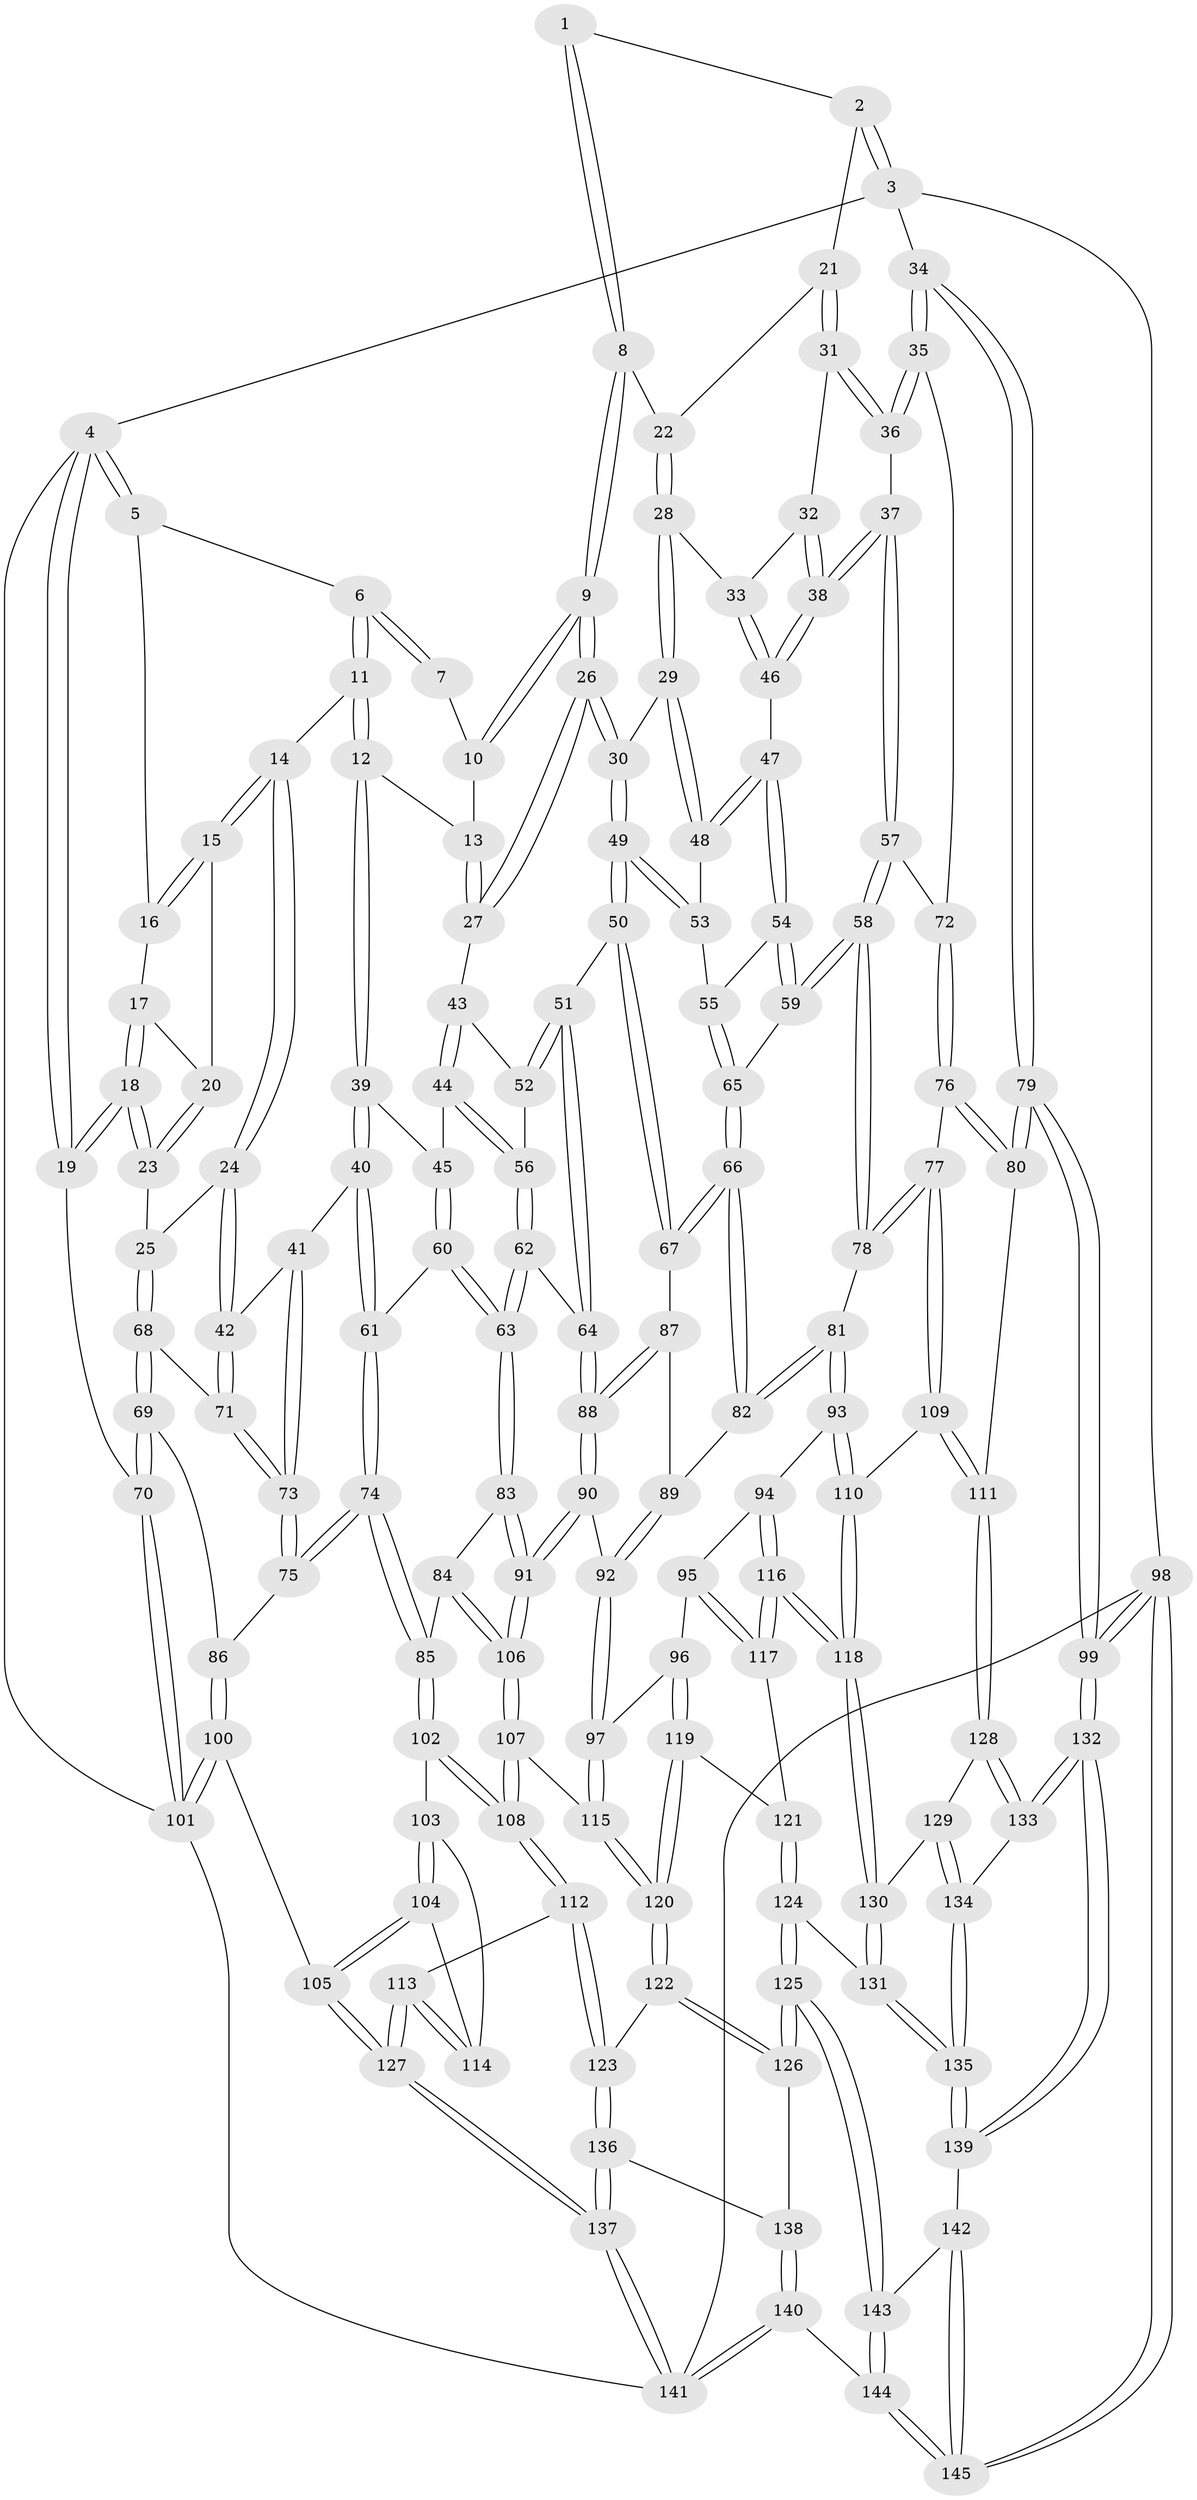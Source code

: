 // coarse degree distribution, {3: 0.05555555555555555, 4: 0.5333333333333333, 5: 0.3111111111111111, 6: 0.08888888888888889, 7: 0.011111111111111112}
// Generated by graph-tools (version 1.1) at 2025/24/03/03/25 07:24:35]
// undirected, 145 vertices, 359 edges
graph export_dot {
graph [start="1"]
  node [color=gray90,style=filled];
  1 [pos="+0.7265378624055928+0"];
  2 [pos="+1+0"];
  3 [pos="+1+0"];
  4 [pos="+0+0"];
  5 [pos="+0+0"];
  6 [pos="+0.26351050619117733+0"];
  7 [pos="+0.5111144002072365+0"];
  8 [pos="+0.7088071312290851+0.052355381345410595"];
  9 [pos="+0.5523468179056232+0.11194132924404494"];
  10 [pos="+0.5103763009261081+0"];
  11 [pos="+0.25499483500303166+0.05121762977447688"];
  12 [pos="+0.25570892752317753+0.051895510455880985"];
  13 [pos="+0.41515793792784306+0.08453457681550422"];
  14 [pos="+0.24860103203029638+0.055091409684449644"];
  15 [pos="+0.1219862777883924+0.056728548547637855"];
  16 [pos="+0.07926430165044619+0.012075099437265464"];
  17 [pos="+0.03973761238641592+0.06397417651709715"];
  18 [pos="+0+0.13453937966878446"];
  19 [pos="+0+0.13443606246163314"];
  20 [pos="+0.1111856681324746+0.06138022762562906"];
  21 [pos="+0.8495681210793551+0.100901737852076"];
  22 [pos="+0.7284002866227521+0.0768939012497834"];
  23 [pos="+0.03218917255059394+0.1952866890121192"];
  24 [pos="+0.11980524832748689+0.21230607561940826"];
  25 [pos="+0.07886525188141909+0.21191056734566993"];
  26 [pos="+0.5385170175647964+0.1357037051654981"];
  27 [pos="+0.4902240027444442+0.14266968372781066"];
  28 [pos="+0.7220969739342159+0.16142253078363114"];
  29 [pos="+0.714413642455516+0.17057034277740435"];
  30 [pos="+0.5599350799013368+0.16890611096099423"];
  31 [pos="+0.85617573152973+0.11303001986609372"];
  32 [pos="+0.7864560480364966+0.18297350252961372"];
  33 [pos="+0.7454954399109421+0.1759394829872844"];
  34 [pos="+1+0.14695679215879517"];
  35 [pos="+1+0.18407128698695208"];
  36 [pos="+0.9019897402557121+0.16489299652899217"];
  37 [pos="+0.841530794109345+0.2512725356655089"];
  38 [pos="+0.8328103620890189+0.2485009018826"];
  39 [pos="+0.30786952495069064+0.1897041150811092"];
  40 [pos="+0.22077761393293305+0.2862733575793556"];
  41 [pos="+0.2200450294152994+0.2861484646039347"];
  42 [pos="+0.12613299433154818+0.21954217039065052"];
  43 [pos="+0.4821263946896249+0.15197423857878645"];
  44 [pos="+0.4019786492253219+0.21676016868016826"];
  45 [pos="+0.35473353549965136+0.22093013209346296"];
  46 [pos="+0.7773468210617507+0.2488794226438474"];
  47 [pos="+0.7746910374036833+0.2500923009637368"];
  48 [pos="+0.6973671014238884+0.22308439575849023"];
  49 [pos="+0.594645178787483+0.2641268801729085"];
  50 [pos="+0.5841176274293595+0.34140458236814664"];
  51 [pos="+0.5662933586862542+0.34764086388973825"];
  52 [pos="+0.482127711520775+0.26221350982573144"];
  53 [pos="+0.6940816160308604+0.22705231013543203"];
  54 [pos="+0.7686845240380524+0.25760583815311183"];
  55 [pos="+0.7197321648286821+0.2816909045905269"];
  56 [pos="+0.43102161739296596+0.27170933678710296"];
  57 [pos="+0.8588068572174944+0.3189174877061693"];
  58 [pos="+0.8115740236262524+0.3914053422675474"];
  59 [pos="+0.7513690135496787+0.37030552472116895"];
  60 [pos="+0.3350145143398558+0.36271057602110374"];
  61 [pos="+0.2902858954410585+0.36564381321168765"];
  62 [pos="+0.44599399010355545+0.41052899506728535"];
  63 [pos="+0.43708838281702506+0.41403338058543543"];
  64 [pos="+0.4560674288286325+0.4096656408034041"];
  65 [pos="+0.7068320567404366+0.36290512593878915"];
  66 [pos="+0.6546896344926353+0.3726918338894857"];
  67 [pos="+0.5929239914694945+0.34678023591383167"];
  68 [pos="+0.0615083140464099+0.3578930796632056"];
  69 [pos="+0+0.3757821231633481"];
  70 [pos="+0+0.3656684539475829"];
  71 [pos="+0.12349173041207495+0.3876012550924486"];
  72 [pos="+0.9418509052037588+0.3177292442275902"];
  73 [pos="+0.12709284809000984+0.39102639562321434"];
  74 [pos="+0.18780679785815912+0.4876769769138972"];
  75 [pos="+0.16037989409253237+0.48055254472899467"];
  76 [pos="+0.989182748113491+0.5039123971693447"];
  77 [pos="+0.944781845296664+0.5082449024315808"];
  78 [pos="+0.8423375506531363+0.4787917253166221"];
  79 [pos="+1+0.5419522683375159"];
  80 [pos="+1+0.5399683473971264"];
  81 [pos="+0.7812431438468829+0.5317084808622177"];
  82 [pos="+0.6692804038659053+0.4766871087612831"];
  83 [pos="+0.4048111875997513+0.4870829950232072"];
  84 [pos="+0.21483079510843409+0.5030203887573795"];
  85 [pos="+0.20024661468272972+0.5023420784443527"];
  86 [pos="+0.11912085824902642+0.49861067912792845"];
  87 [pos="+0.5927879318918862+0.4150486512045004"];
  88 [pos="+0.5728956088687412+0.5468337312041127"];
  89 [pos="+0.6154723297394105+0.5302420559988578"];
  90 [pos="+0.5790790451174741+0.5563235168716498"];
  91 [pos="+0.4040938950171258+0.5794259511155144"];
  92 [pos="+0.5891762357998405+0.5636594091902493"];
  93 [pos="+0.7714290293303232+0.5574344135628598"];
  94 [pos="+0.7150713623406206+0.5926530747821742"];
  95 [pos="+0.6044707768112911+0.5733343191163537"];
  96 [pos="+0.5923433124538969+0.5686149977120115"];
  97 [pos="+0.5897759233508307+0.5653563507687999"];
  98 [pos="+1+1"];
  99 [pos="+1+1"];
  100 [pos="+0+0.7087975145519803"];
  101 [pos="+0+0.7076660642554037"];
  102 [pos="+0.20596675938389658+0.5245390291377249"];
  103 [pos="+0.1906011703873274+0.6034166080047503"];
  104 [pos="+0.05927921489062895+0.6824450334981139"];
  105 [pos="+0+0.7334191782541717"];
  106 [pos="+0.40112583038105554+0.5878541379442839"];
  107 [pos="+0.3869584990287187+0.6578892677818092"];
  108 [pos="+0.3560588003206113+0.6737395706034802"];
  109 [pos="+0.8650421778977191+0.7001545597617095"];
  110 [pos="+0.8286496958705118+0.6814396413664117"];
  111 [pos="+0.8743741401848076+0.7140540278350451"];
  112 [pos="+0.29752794967613344+0.7396525619099507"];
  113 [pos="+0.2905280950519133+0.7439180283796628"];
  114 [pos="+0.21666248768775007+0.6737790830694944"];
  115 [pos="+0.4453303938655129+0.6838090562329217"];
  116 [pos="+0.6955568063590547+0.7145804776313522"];
  117 [pos="+0.6933737525904774+0.7143772701194642"];
  118 [pos="+0.6985859928045602+0.7168322250641991"];
  119 [pos="+0.5829973988139281+0.7112663844616234"];
  120 [pos="+0.5100960221514438+0.7413256275340924"];
  121 [pos="+0.6219210315904933+0.7218876414249948"];
  122 [pos="+0.5095334901941089+0.7569876747184778"];
  123 [pos="+0.4285764306451015+0.8350468540981809"];
  124 [pos="+0.6252667867255183+0.8813311729684455"];
  125 [pos="+0.5871715412112724+0.896898101636592"];
  126 [pos="+0.5747652003846369+0.8870614577279433"];
  127 [pos="+0.187882947095013+0.894040386311419"];
  128 [pos="+0.8787610962053791+0.7302527411347743"];
  129 [pos="+0.7974893165139849+0.787309060868144"];
  130 [pos="+0.7152467517363528+0.773124202176557"];
  131 [pos="+0.6892751934811462+0.873462537110915"];
  132 [pos="+1+0.8875595958175746"];
  133 [pos="+0.9481602405084717+0.8133469755114413"];
  134 [pos="+0.7965859450247331+0.8490617908506829"];
  135 [pos="+0.7545742068387647+0.9151636644961675"];
  136 [pos="+0.42794174957839176+0.8537206916685299"];
  137 [pos="+0.19607112642618027+0.9162123755777719"];
  138 [pos="+0.44481416759874315+0.890011252351382"];
  139 [pos="+0.7645709502676135+0.9311469795041665"];
  140 [pos="+0.3087721836980216+1"];
  141 [pos="+0.2639689639899498+1"];
  142 [pos="+0.7624746697051057+0.9931828092836651"];
  143 [pos="+0.5735846951522849+0.9693321281960559"];
  144 [pos="+0.49783831595842565+1"];
  145 [pos="+0.7974192362085181+1"];
  1 -- 2;
  1 -- 8;
  1 -- 8;
  2 -- 3;
  2 -- 3;
  2 -- 21;
  3 -- 4;
  3 -- 34;
  3 -- 98;
  4 -- 5;
  4 -- 5;
  4 -- 19;
  4 -- 19;
  4 -- 101;
  5 -- 6;
  5 -- 16;
  6 -- 7;
  6 -- 7;
  6 -- 11;
  6 -- 11;
  7 -- 10;
  8 -- 9;
  8 -- 9;
  8 -- 22;
  9 -- 10;
  9 -- 10;
  9 -- 26;
  9 -- 26;
  10 -- 13;
  11 -- 12;
  11 -- 12;
  11 -- 14;
  12 -- 13;
  12 -- 39;
  12 -- 39;
  13 -- 27;
  13 -- 27;
  14 -- 15;
  14 -- 15;
  14 -- 24;
  14 -- 24;
  15 -- 16;
  15 -- 16;
  15 -- 20;
  16 -- 17;
  17 -- 18;
  17 -- 18;
  17 -- 20;
  18 -- 19;
  18 -- 19;
  18 -- 23;
  18 -- 23;
  19 -- 70;
  20 -- 23;
  20 -- 23;
  21 -- 22;
  21 -- 31;
  21 -- 31;
  22 -- 28;
  22 -- 28;
  23 -- 25;
  24 -- 25;
  24 -- 42;
  24 -- 42;
  25 -- 68;
  25 -- 68;
  26 -- 27;
  26 -- 27;
  26 -- 30;
  26 -- 30;
  27 -- 43;
  28 -- 29;
  28 -- 29;
  28 -- 33;
  29 -- 30;
  29 -- 48;
  29 -- 48;
  30 -- 49;
  30 -- 49;
  31 -- 32;
  31 -- 36;
  31 -- 36;
  32 -- 33;
  32 -- 38;
  32 -- 38;
  33 -- 46;
  33 -- 46;
  34 -- 35;
  34 -- 35;
  34 -- 79;
  34 -- 79;
  35 -- 36;
  35 -- 36;
  35 -- 72;
  36 -- 37;
  37 -- 38;
  37 -- 38;
  37 -- 57;
  37 -- 57;
  38 -- 46;
  38 -- 46;
  39 -- 40;
  39 -- 40;
  39 -- 45;
  40 -- 41;
  40 -- 61;
  40 -- 61;
  41 -- 42;
  41 -- 73;
  41 -- 73;
  42 -- 71;
  42 -- 71;
  43 -- 44;
  43 -- 44;
  43 -- 52;
  44 -- 45;
  44 -- 56;
  44 -- 56;
  45 -- 60;
  45 -- 60;
  46 -- 47;
  47 -- 48;
  47 -- 48;
  47 -- 54;
  47 -- 54;
  48 -- 53;
  49 -- 50;
  49 -- 50;
  49 -- 53;
  49 -- 53;
  50 -- 51;
  50 -- 67;
  50 -- 67;
  51 -- 52;
  51 -- 52;
  51 -- 64;
  51 -- 64;
  52 -- 56;
  53 -- 55;
  54 -- 55;
  54 -- 59;
  54 -- 59;
  55 -- 65;
  55 -- 65;
  56 -- 62;
  56 -- 62;
  57 -- 58;
  57 -- 58;
  57 -- 72;
  58 -- 59;
  58 -- 59;
  58 -- 78;
  58 -- 78;
  59 -- 65;
  60 -- 61;
  60 -- 63;
  60 -- 63;
  61 -- 74;
  61 -- 74;
  62 -- 63;
  62 -- 63;
  62 -- 64;
  63 -- 83;
  63 -- 83;
  64 -- 88;
  64 -- 88;
  65 -- 66;
  65 -- 66;
  66 -- 67;
  66 -- 67;
  66 -- 82;
  66 -- 82;
  67 -- 87;
  68 -- 69;
  68 -- 69;
  68 -- 71;
  69 -- 70;
  69 -- 70;
  69 -- 86;
  70 -- 101;
  70 -- 101;
  71 -- 73;
  71 -- 73;
  72 -- 76;
  72 -- 76;
  73 -- 75;
  73 -- 75;
  74 -- 75;
  74 -- 75;
  74 -- 85;
  74 -- 85;
  75 -- 86;
  76 -- 77;
  76 -- 80;
  76 -- 80;
  77 -- 78;
  77 -- 78;
  77 -- 109;
  77 -- 109;
  78 -- 81;
  79 -- 80;
  79 -- 80;
  79 -- 99;
  79 -- 99;
  80 -- 111;
  81 -- 82;
  81 -- 82;
  81 -- 93;
  81 -- 93;
  82 -- 89;
  83 -- 84;
  83 -- 91;
  83 -- 91;
  84 -- 85;
  84 -- 106;
  84 -- 106;
  85 -- 102;
  85 -- 102;
  86 -- 100;
  86 -- 100;
  87 -- 88;
  87 -- 88;
  87 -- 89;
  88 -- 90;
  88 -- 90;
  89 -- 92;
  89 -- 92;
  90 -- 91;
  90 -- 91;
  90 -- 92;
  91 -- 106;
  91 -- 106;
  92 -- 97;
  92 -- 97;
  93 -- 94;
  93 -- 110;
  93 -- 110;
  94 -- 95;
  94 -- 116;
  94 -- 116;
  95 -- 96;
  95 -- 117;
  95 -- 117;
  96 -- 97;
  96 -- 119;
  96 -- 119;
  97 -- 115;
  97 -- 115;
  98 -- 99;
  98 -- 99;
  98 -- 145;
  98 -- 145;
  98 -- 141;
  99 -- 132;
  99 -- 132;
  100 -- 101;
  100 -- 101;
  100 -- 105;
  101 -- 141;
  102 -- 103;
  102 -- 108;
  102 -- 108;
  103 -- 104;
  103 -- 104;
  103 -- 114;
  104 -- 105;
  104 -- 105;
  104 -- 114;
  105 -- 127;
  105 -- 127;
  106 -- 107;
  106 -- 107;
  107 -- 108;
  107 -- 108;
  107 -- 115;
  108 -- 112;
  108 -- 112;
  109 -- 110;
  109 -- 111;
  109 -- 111;
  110 -- 118;
  110 -- 118;
  111 -- 128;
  111 -- 128;
  112 -- 113;
  112 -- 123;
  112 -- 123;
  113 -- 114;
  113 -- 114;
  113 -- 127;
  113 -- 127;
  115 -- 120;
  115 -- 120;
  116 -- 117;
  116 -- 117;
  116 -- 118;
  116 -- 118;
  117 -- 121;
  118 -- 130;
  118 -- 130;
  119 -- 120;
  119 -- 120;
  119 -- 121;
  120 -- 122;
  120 -- 122;
  121 -- 124;
  121 -- 124;
  122 -- 123;
  122 -- 126;
  122 -- 126;
  123 -- 136;
  123 -- 136;
  124 -- 125;
  124 -- 125;
  124 -- 131;
  125 -- 126;
  125 -- 126;
  125 -- 143;
  125 -- 143;
  126 -- 138;
  127 -- 137;
  127 -- 137;
  128 -- 129;
  128 -- 133;
  128 -- 133;
  129 -- 130;
  129 -- 134;
  129 -- 134;
  130 -- 131;
  130 -- 131;
  131 -- 135;
  131 -- 135;
  132 -- 133;
  132 -- 133;
  132 -- 139;
  132 -- 139;
  133 -- 134;
  134 -- 135;
  134 -- 135;
  135 -- 139;
  135 -- 139;
  136 -- 137;
  136 -- 137;
  136 -- 138;
  137 -- 141;
  137 -- 141;
  138 -- 140;
  138 -- 140;
  139 -- 142;
  140 -- 141;
  140 -- 141;
  140 -- 144;
  142 -- 143;
  142 -- 145;
  142 -- 145;
  143 -- 144;
  143 -- 144;
  144 -- 145;
  144 -- 145;
}
